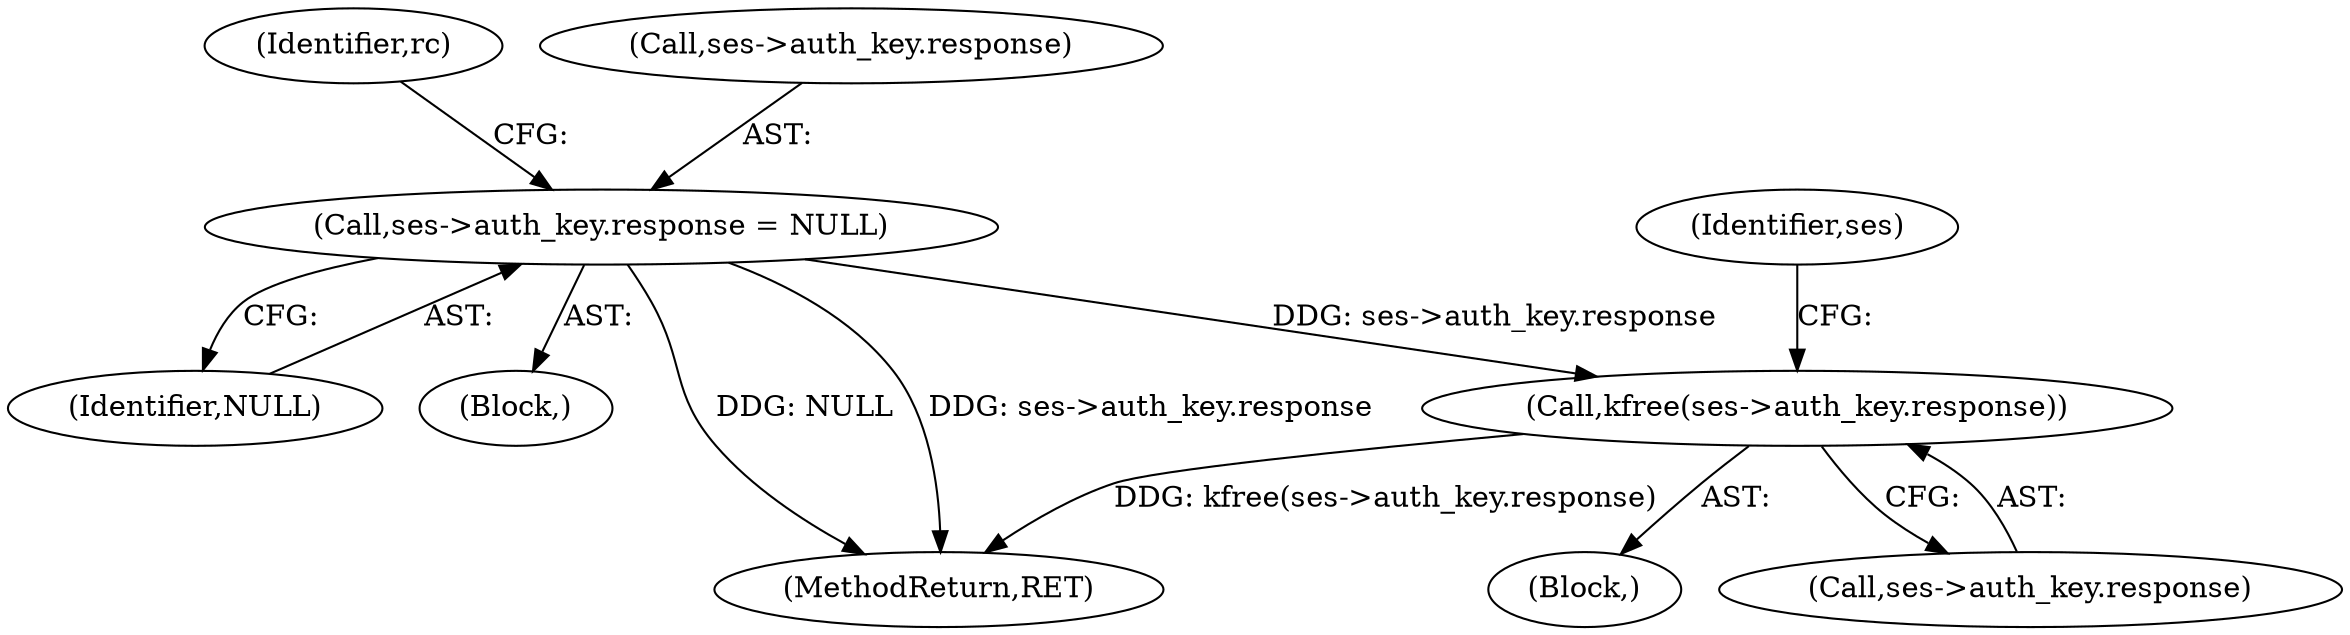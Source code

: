 digraph "0_linux_cabfb3680f78981d26c078a26e5c748531257ebb_1@pointer" {
"1000223" [label="(Call,kfree(ses->auth_key.response))"];
"1000145" [label="(Call,ses->auth_key.response = NULL)"];
"1000151" [label="(Identifier,NULL)"];
"1000224" [label="(Call,ses->auth_key.response)"];
"1000153" [label="(Identifier,rc)"];
"1000223" [label="(Call,kfree(ses->auth_key.response))"];
"1000232" [label="(Identifier,ses)"];
"1000134" [label="(Block,)"];
"1000238" [label="(MethodReturn,RET)"];
"1000222" [label="(Block,)"];
"1000145" [label="(Call,ses->auth_key.response = NULL)"];
"1000146" [label="(Call,ses->auth_key.response)"];
"1000223" -> "1000222"  [label="AST: "];
"1000223" -> "1000224"  [label="CFG: "];
"1000224" -> "1000223"  [label="AST: "];
"1000232" -> "1000223"  [label="CFG: "];
"1000223" -> "1000238"  [label="DDG: kfree(ses->auth_key.response)"];
"1000145" -> "1000223"  [label="DDG: ses->auth_key.response"];
"1000145" -> "1000134"  [label="AST: "];
"1000145" -> "1000151"  [label="CFG: "];
"1000146" -> "1000145"  [label="AST: "];
"1000151" -> "1000145"  [label="AST: "];
"1000153" -> "1000145"  [label="CFG: "];
"1000145" -> "1000238"  [label="DDG: NULL"];
"1000145" -> "1000238"  [label="DDG: ses->auth_key.response"];
}
